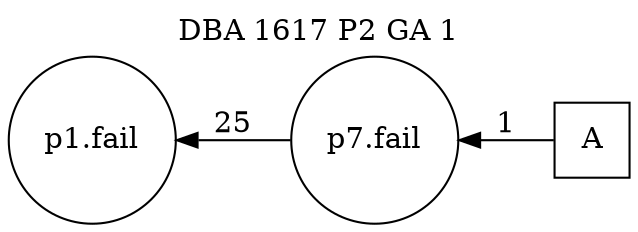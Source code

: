 digraph DBA_1617_P2_GA_1 {
labelloc="tl"
label= " DBA 1617 P2 GA 1 "
rankdir="RL";
graph [ size=" 10 , 10 !"]

"A" [shape="square" label="A"]
"p7.fail" [shape="circle" label="p7.fail"]
"p1.fail" [shape="circle" label="p1.fail"]
"A" -> "p7.fail" [ label=1]
"p7.fail" -> "p1.fail" [ label=25]
}
